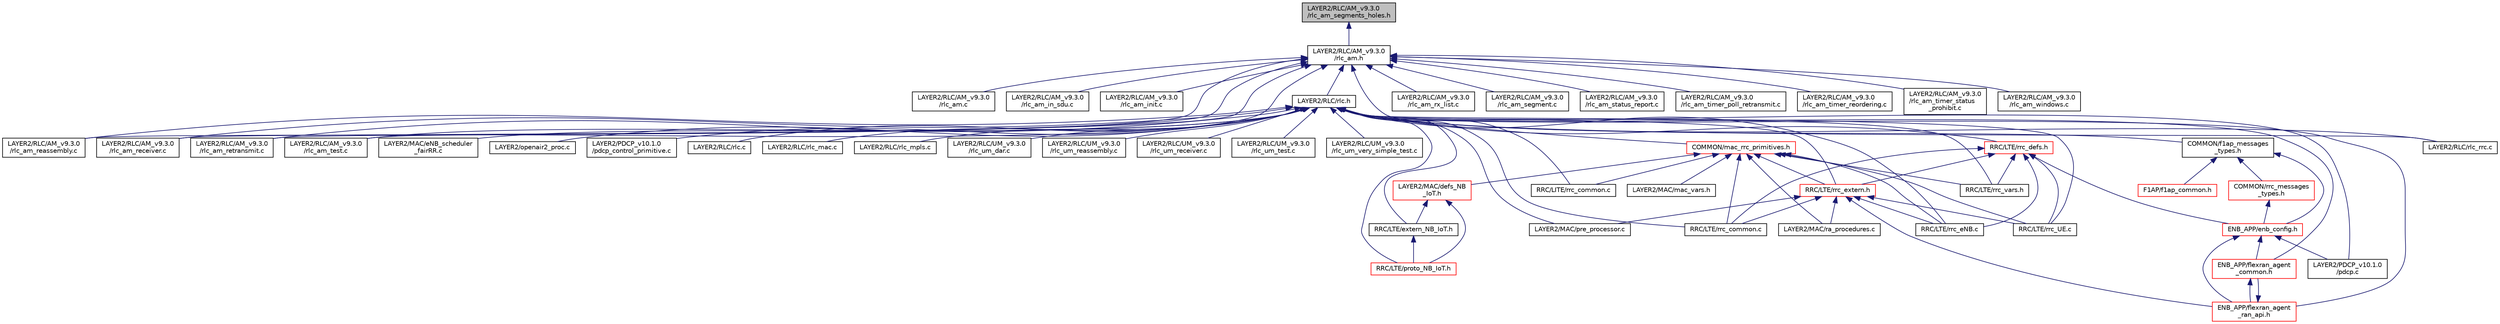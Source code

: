 digraph "LAYER2/RLC/AM_v9.3.0/rlc_am_segments_holes.h"
{
 // LATEX_PDF_SIZE
  edge [fontname="Helvetica",fontsize="10",labelfontname="Helvetica",labelfontsize="10"];
  node [fontname="Helvetica",fontsize="10",shape=record];
  Node1 [label="LAYER2/RLC/AM_v9.3.0\l/rlc_am_segments_holes.h",height=0.2,width=0.4,color="black", fillcolor="grey75", style="filled", fontcolor="black",tooltip="This file defines the prototypes of the functions dealing with the re-segmentation of RLC PDUs stored..."];
  Node1 -> Node2 [dir="back",color="midnightblue",fontsize="10",style="solid",fontname="Helvetica"];
  Node2 [label="LAYER2/RLC/AM_v9.3.0\l/rlc_am.h",height=0.2,width=0.4,color="black", fillcolor="white", style="filled",URL="$rlc__am_8h.html",tooltip="This file, and only this file must be included by code that interact with RLC AM layer."];
  Node2 -> Node3 [dir="back",color="midnightblue",fontsize="10",style="solid",fontname="Helvetica"];
  Node3 [label="LAYER2/RLC/AM_v9.3.0\l/rlc_am.c",height=0.2,width=0.4,color="black", fillcolor="white", style="filled",URL="$rlc__am_8c.html",tooltip=" "];
  Node2 -> Node4 [dir="back",color="midnightblue",fontsize="10",style="solid",fontname="Helvetica"];
  Node4 [label="LAYER2/RLC/AM_v9.3.0\l/rlc_am_in_sdu.c",height=0.2,width=0.4,color="black", fillcolor="white", style="filled",URL="$rlc__am__in__sdu_8c.html",tooltip=" "];
  Node2 -> Node5 [dir="back",color="midnightblue",fontsize="10",style="solid",fontname="Helvetica"];
  Node5 [label="LAYER2/RLC/AM_v9.3.0\l/rlc_am_init.c",height=0.2,width=0.4,color="black", fillcolor="white", style="filled",URL="$rlc__am__init_8c.html",tooltip=" "];
  Node2 -> Node6 [dir="back",color="midnightblue",fontsize="10",style="solid",fontname="Helvetica"];
  Node6 [label="LAYER2/RLC/AM_v9.3.0\l/rlc_am_reassembly.c",height=0.2,width=0.4,color="black", fillcolor="white", style="filled",URL="$rlc__am__reassembly_8c.html",tooltip=" "];
  Node2 -> Node7 [dir="back",color="midnightblue",fontsize="10",style="solid",fontname="Helvetica"];
  Node7 [label="LAYER2/RLC/AM_v9.3.0\l/rlc_am_receiver.c",height=0.2,width=0.4,color="black", fillcolor="white", style="filled",URL="$rlc__am__receiver_8c.html",tooltip=" "];
  Node2 -> Node8 [dir="back",color="midnightblue",fontsize="10",style="solid",fontname="Helvetica"];
  Node8 [label="LAYER2/RLC/AM_v9.3.0\l/rlc_am_retransmit.c",height=0.2,width=0.4,color="black", fillcolor="white", style="filled",URL="$rlc__am__retransmit_8c.html",tooltip=" "];
  Node2 -> Node9 [dir="back",color="midnightblue",fontsize="10",style="solid",fontname="Helvetica"];
  Node9 [label="LAYER2/RLC/AM_v9.3.0\l/rlc_am_rx_list.c",height=0.2,width=0.4,color="black", fillcolor="white", style="filled",URL="$rlc__am__rx__list_8c.html",tooltip=" "];
  Node2 -> Node10 [dir="back",color="midnightblue",fontsize="10",style="solid",fontname="Helvetica"];
  Node10 [label="LAYER2/RLC/AM_v9.3.0\l/rlc_am_segment.c",height=0.2,width=0.4,color="black", fillcolor="white", style="filled",URL="$rlc__am__segment_8c.html",tooltip=" "];
  Node2 -> Node11 [dir="back",color="midnightblue",fontsize="10",style="solid",fontname="Helvetica"];
  Node11 [label="LAYER2/RLC/AM_v9.3.0\l/rlc_am_status_report.c",height=0.2,width=0.4,color="black", fillcolor="white", style="filled",URL="$rlc__am__status__report_8c.html",tooltip=" "];
  Node2 -> Node12 [dir="back",color="midnightblue",fontsize="10",style="solid",fontname="Helvetica"];
  Node12 [label="LAYER2/RLC/AM_v9.3.0\l/rlc_am_test.c",height=0.2,width=0.4,color="black", fillcolor="white", style="filled",URL="$rlc__am__test_8c.html",tooltip=" "];
  Node2 -> Node13 [dir="back",color="midnightblue",fontsize="10",style="solid",fontname="Helvetica"];
  Node13 [label="LAYER2/RLC/AM_v9.3.0\l/rlc_am_timer_poll_retransmit.c",height=0.2,width=0.4,color="black", fillcolor="white", style="filled",URL="$rlc__am__timer__poll__retransmit_8c.html",tooltip=" "];
  Node2 -> Node14 [dir="back",color="midnightblue",fontsize="10",style="solid",fontname="Helvetica"];
  Node14 [label="LAYER2/RLC/AM_v9.3.0\l/rlc_am_timer_reordering.c",height=0.2,width=0.4,color="black", fillcolor="white", style="filled",URL="$rlc__am__timer__reordering_8c.html",tooltip=" "];
  Node2 -> Node15 [dir="back",color="midnightblue",fontsize="10",style="solid",fontname="Helvetica"];
  Node15 [label="LAYER2/RLC/AM_v9.3.0\l/rlc_am_timer_status\l_prohibit.c",height=0.2,width=0.4,color="black", fillcolor="white", style="filled",URL="$rlc__am__timer__status__prohibit_8c.html",tooltip=" "];
  Node2 -> Node16 [dir="back",color="midnightblue",fontsize="10",style="solid",fontname="Helvetica"];
  Node16 [label="LAYER2/RLC/AM_v9.3.0\l/rlc_am_windows.c",height=0.2,width=0.4,color="black", fillcolor="white", style="filled",URL="$rlc__am__windows_8c.html",tooltip=" "];
  Node2 -> Node17 [dir="back",color="midnightblue",fontsize="10",style="solid",fontname="Helvetica"];
  Node17 [label="LAYER2/RLC/rlc.h",height=0.2,width=0.4,color="black", fillcolor="white", style="filled",URL="$rlc_8h.html",tooltip="This file, and only this file must be included by external code that interact with RLC layer."];
  Node17 -> Node18 [dir="back",color="midnightblue",fontsize="10",style="solid",fontname="Helvetica"];
  Node18 [label="COMMON/f1ap_messages\l_types.h",height=0.2,width=0.4,color="black", fillcolor="white", style="filled",URL="$f1ap__messages__types_8h.html",tooltip=" "];
  Node18 -> Node19 [dir="back",color="midnightblue",fontsize="10",style="solid",fontname="Helvetica"];
  Node19 [label="COMMON/rrc_messages\l_types.h",height=0.2,width=0.4,color="red", fillcolor="white", style="filled",URL="$rrc__messages__types_8h.html",tooltip=" "];
  Node19 -> Node20 [dir="back",color="midnightblue",fontsize="10",style="solid",fontname="Helvetica"];
  Node20 [label="ENB_APP/enb_config.h",height=0.2,width=0.4,color="red", fillcolor="white", style="filled",URL="$enb__config_8h.html",tooltip=" "];
  Node20 -> Node25 [dir="back",color="midnightblue",fontsize="10",style="solid",fontname="Helvetica"];
  Node25 [label="ENB_APP/flexran_agent\l_common.h",height=0.2,width=0.4,color="red", fillcolor="white", style="filled",URL="$flexran__agent__common_8h.html",tooltip="common message primitves and utilities"];
  Node25 -> Node46 [dir="back",color="midnightblue",fontsize="10",style="solid",fontname="Helvetica"];
  Node46 [label="ENB_APP/flexran_agent\l_ran_api.h",height=0.2,width=0.4,color="red", fillcolor="white", style="filled",URL="$flexran__agent__ran__api_8h.html",tooltip="FlexRAN RAN API abstraction header."];
  Node46 -> Node25 [dir="back",color="midnightblue",fontsize="10",style="solid",fontname="Helvetica"];
  Node20 -> Node46 [dir="back",color="midnightblue",fontsize="10",style="solid",fontname="Helvetica"];
  Node20 -> Node53 [dir="back",color="midnightblue",fontsize="10",style="solid",fontname="Helvetica"];
  Node53 [label="LAYER2/PDCP_v10.1.0\l/pdcp.c",height=0.2,width=0.4,color="black", fillcolor="white", style="filled",URL="$pdcp_8c.html",tooltip="pdcp interface with RLC"];
  Node18 -> Node20 [dir="back",color="midnightblue",fontsize="10",style="solid",fontname="Helvetica"];
  Node18 -> Node70 [dir="back",color="midnightblue",fontsize="10",style="solid",fontname="Helvetica"];
  Node70 [label="F1AP/f1ap_common.h",height=0.2,width=0.4,color="red", fillcolor="white", style="filled",URL="$f1ap__common_8h.html",tooltip="f1ap procedures for both CU and DU"];
  Node17 -> Node85 [dir="back",color="midnightblue",fontsize="10",style="solid",fontname="Helvetica"];
  Node85 [label="COMMON/mac_rrc_primitives.h",height=0.2,width=0.4,color="red", fillcolor="white", style="filled",URL="$mac__rrc__primitives_8h.html",tooltip=" "];
  Node85 -> Node86 [dir="back",color="midnightblue",fontsize="10",style="solid",fontname="Helvetica"];
  Node86 [label="LAYER2/MAC/defs_NB\l_IoT.h",height=0.2,width=0.4,color="red", fillcolor="white", style="filled",URL="$LAYER2_2MAC_2defs__NB__IoT_8h.html",tooltip=" "];
  Node86 -> Node67 [dir="back",color="midnightblue",fontsize="10",style="solid",fontname="Helvetica"];
  Node67 [label="RRC/LTE/extern_NB_IoT.h",height=0.2,width=0.4,color="black", fillcolor="white", style="filled",URL="$extern__NB__IoT_8h.html",tooltip=" "];
  Node67 -> Node68 [dir="back",color="midnightblue",fontsize="10",style="solid",fontname="Helvetica"];
  Node68 [label="RRC/LTE/proto_NB_IoT.h",height=0.2,width=0.4,color="red", fillcolor="white", style="filled",URL="$RRC_2LTE_2proto__NB__IoT_8h.html",tooltip="RRC functions prototypes for eNB and UE for NB-IoT."];
  Node86 -> Node68 [dir="back",color="midnightblue",fontsize="10",style="solid",fontname="Helvetica"];
  Node85 -> Node87 [dir="back",color="midnightblue",fontsize="10",style="solid",fontname="Helvetica"];
  Node87 [label="LAYER2/MAC/mac_vars.h",height=0.2,width=0.4,color="black", fillcolor="white", style="filled",URL="$mac__vars_8h.html",tooltip=" "];
  Node85 -> Node88 [dir="back",color="midnightblue",fontsize="10",style="solid",fontname="Helvetica"];
  Node88 [label="LAYER2/MAC/ra_procedures.c",height=0.2,width=0.4,color="black", fillcolor="white", style="filled",URL="$ra__procedures_8c.html",tooltip="Routines for UE MAC-layer Random-access procedures (36.321) V8.6 2009-03."];
  Node85 -> Node103 [dir="back",color="midnightblue",fontsize="10",style="solid",fontname="Helvetica"];
  Node103 [label="RRC/LITE/rrc_common.c",height=0.2,width=0.4,color="black", fillcolor="white", style="filled",URL="$LITE_2rrc__common_8c.html",tooltip="rrc common procedures for eNB and UE"];
  Node85 -> Node104 [dir="back",color="midnightblue",fontsize="10",style="solid",fontname="Helvetica"];
  Node104 [label="RRC/LTE/rrc_common.c",height=0.2,width=0.4,color="black", fillcolor="white", style="filled",URL="$LTE_2rrc__common_8c.html",tooltip="rrc common procedures for eNB and UE"];
  Node85 -> Node105 [dir="back",color="midnightblue",fontsize="10",style="solid",fontname="Helvetica"];
  Node105 [label="RRC/LTE/rrc_eNB.c",height=0.2,width=0.4,color="black", fillcolor="white", style="filled",URL="$rrc__eNB_8c.html",tooltip="rrc procedures for eNB"];
  Node85 -> Node107 [dir="back",color="midnightblue",fontsize="10",style="solid",fontname="Helvetica"];
  Node107 [label="RRC/LTE/rrc_extern.h",height=0.2,width=0.4,color="red", fillcolor="white", style="filled",URL="$rrc__extern_8h.html",tooltip=" "];
  Node107 -> Node46 [dir="back",color="midnightblue",fontsize="10",style="solid",fontname="Helvetica"];
  Node107 -> Node100 [dir="back",color="midnightblue",fontsize="10",style="solid",fontname="Helvetica"];
  Node100 [label="LAYER2/MAC/pre_processor.c",height=0.2,width=0.4,color="black", fillcolor="white", style="filled",URL="$pre__processor_8c.html",tooltip="eNB scheduler preprocessing fuction prior to scheduling"];
  Node107 -> Node88 [dir="back",color="midnightblue",fontsize="10",style="solid",fontname="Helvetica"];
  Node107 -> Node104 [dir="back",color="midnightblue",fontsize="10",style="solid",fontname="Helvetica"];
  Node107 -> Node105 [dir="back",color="midnightblue",fontsize="10",style="solid",fontname="Helvetica"];
  Node107 -> Node106 [dir="back",color="midnightblue",fontsize="10",style="solid",fontname="Helvetica"];
  Node106 [label="RRC/LTE/rrc_UE.c",height=0.2,width=0.4,color="black", fillcolor="white", style="filled",URL="$rrc__UE_8c.html",tooltip="rrc procedures for UE / rrc procedures for FeMBMS UE"];
  Node85 -> Node106 [dir="back",color="midnightblue",fontsize="10",style="solid",fontname="Helvetica"];
  Node85 -> Node111 [dir="back",color="midnightblue",fontsize="10",style="solid",fontname="Helvetica"];
  Node111 [label="RRC/LTE/rrc_vars.h",height=0.2,width=0.4,color="black", fillcolor="white", style="filled",URL="$rrc__vars_8h.html",tooltip="rrc variables"];
  Node17 -> Node25 [dir="back",color="midnightblue",fontsize="10",style="solid",fontname="Helvetica"];
  Node17 -> Node46 [dir="back",color="midnightblue",fontsize="10",style="solid",fontname="Helvetica"];
  Node17 -> Node94 [dir="back",color="midnightblue",fontsize="10",style="solid",fontname="Helvetica"];
  Node94 [label="LAYER2/MAC/eNB_scheduler\l_fairRR.c",height=0.2,width=0.4,color="black", fillcolor="white", style="filled",URL="$eNB__scheduler__fairRR_8c.html",tooltip=" "];
  Node17 -> Node100 [dir="back",color="midnightblue",fontsize="10",style="solid",fontname="Helvetica"];
  Node17 -> Node112 [dir="back",color="midnightblue",fontsize="10",style="solid",fontname="Helvetica"];
  Node112 [label="LAYER2/openair2_proc.c",height=0.2,width=0.4,color="black", fillcolor="white", style="filled",URL="$openair2__proc_8c.html",tooltip=" "];
  Node17 -> Node53 [dir="back",color="midnightblue",fontsize="10",style="solid",fontname="Helvetica"];
  Node17 -> Node113 [dir="back",color="midnightblue",fontsize="10",style="solid",fontname="Helvetica"];
  Node113 [label="LAYER2/PDCP_v10.1.0\l/pdcp_control_primitive.c",height=0.2,width=0.4,color="black", fillcolor="white", style="filled",URL="$pdcp__control__primitive_8c.html",tooltip=" "];
  Node17 -> Node6 [dir="back",color="midnightblue",fontsize="10",style="solid",fontname="Helvetica"];
  Node17 -> Node7 [dir="back",color="midnightblue",fontsize="10",style="solid",fontname="Helvetica"];
  Node17 -> Node8 [dir="back",color="midnightblue",fontsize="10",style="solid",fontname="Helvetica"];
  Node17 -> Node12 [dir="back",color="midnightblue",fontsize="10",style="solid",fontname="Helvetica"];
  Node17 -> Node114 [dir="back",color="midnightblue",fontsize="10",style="solid",fontname="Helvetica"];
  Node114 [label="LAYER2/RLC/rlc.c",height=0.2,width=0.4,color="black", fillcolor="white", style="filled",URL="$rlc_8c.html",tooltip=" "];
  Node17 -> Node115 [dir="back",color="midnightblue",fontsize="10",style="solid",fontname="Helvetica"];
  Node115 [label="LAYER2/RLC/rlc_mac.c",height=0.2,width=0.4,color="black", fillcolor="white", style="filled",URL="$rlc__mac_8c.html",tooltip=" "];
  Node17 -> Node116 [dir="back",color="midnightblue",fontsize="10",style="solid",fontname="Helvetica"];
  Node116 [label="LAYER2/RLC/rlc_mpls.c",height=0.2,width=0.4,color="black", fillcolor="white", style="filled",URL="$rlc__mpls_8c.html",tooltip=" "];
  Node17 -> Node117 [dir="back",color="midnightblue",fontsize="10",style="solid",fontname="Helvetica"];
  Node117 [label="LAYER2/RLC/rlc_rrc.c",height=0.2,width=0.4,color="black", fillcolor="white", style="filled",URL="$rlc__rrc_8c.html",tooltip=" "];
  Node17 -> Node118 [dir="back",color="midnightblue",fontsize="10",style="solid",fontname="Helvetica"];
  Node118 [label="LAYER2/RLC/UM_v9.3.0\l/rlc_um_dar.c",height=0.2,width=0.4,color="black", fillcolor="white", style="filled",URL="$rlc__um__dar_8c.html",tooltip=" "];
  Node17 -> Node119 [dir="back",color="midnightblue",fontsize="10",style="solid",fontname="Helvetica"];
  Node119 [label="LAYER2/RLC/UM_v9.3.0\l/rlc_um_reassembly.c",height=0.2,width=0.4,color="black", fillcolor="white", style="filled",URL="$rlc__um__reassembly_8c.html",tooltip=" "];
  Node17 -> Node120 [dir="back",color="midnightblue",fontsize="10",style="solid",fontname="Helvetica"];
  Node120 [label="LAYER2/RLC/UM_v9.3.0\l/rlc_um_receiver.c",height=0.2,width=0.4,color="black", fillcolor="white", style="filled",URL="$rlc__um__receiver_8c.html",tooltip=" "];
  Node17 -> Node121 [dir="back",color="midnightblue",fontsize="10",style="solid",fontname="Helvetica"];
  Node121 [label="LAYER2/RLC/UM_v9.3.0\l/rlc_um_test.c",height=0.2,width=0.4,color="black", fillcolor="white", style="filled",URL="$rlc__um__test_8c.html",tooltip=" "];
  Node17 -> Node122 [dir="back",color="midnightblue",fontsize="10",style="solid",fontname="Helvetica"];
  Node122 [label="LAYER2/RLC/UM_v9.3.0\l/rlc_um_very_simple_test.c",height=0.2,width=0.4,color="black", fillcolor="white", style="filled",URL="$rlc__um__very__simple__test_8c.html",tooltip=" "];
  Node17 -> Node103 [dir="back",color="midnightblue",fontsize="10",style="solid",fontname="Helvetica"];
  Node17 -> Node67 [dir="back",color="midnightblue",fontsize="10",style="solid",fontname="Helvetica"];
  Node17 -> Node68 [dir="back",color="midnightblue",fontsize="10",style="solid",fontname="Helvetica"];
  Node17 -> Node104 [dir="back",color="midnightblue",fontsize="10",style="solid",fontname="Helvetica"];
  Node17 -> Node123 [dir="back",color="midnightblue",fontsize="10",style="solid",fontname="Helvetica"];
  Node123 [label="RRC/LTE/rrc_defs.h",height=0.2,width=0.4,color="red", fillcolor="white", style="filled",URL="$rrc__defs_8h.html",tooltip=" "];
  Node123 -> Node20 [dir="back",color="midnightblue",fontsize="10",style="solid",fontname="Helvetica"];
  Node123 -> Node104 [dir="back",color="midnightblue",fontsize="10",style="solid",fontname="Helvetica"];
  Node123 -> Node105 [dir="back",color="midnightblue",fontsize="10",style="solid",fontname="Helvetica"];
  Node123 -> Node107 [dir="back",color="midnightblue",fontsize="10",style="solid",fontname="Helvetica"];
  Node123 -> Node106 [dir="back",color="midnightblue",fontsize="10",style="solid",fontname="Helvetica"];
  Node123 -> Node111 [dir="back",color="midnightblue",fontsize="10",style="solid",fontname="Helvetica"];
  Node17 -> Node105 [dir="back",color="midnightblue",fontsize="10",style="solid",fontname="Helvetica"];
  Node17 -> Node107 [dir="back",color="midnightblue",fontsize="10",style="solid",fontname="Helvetica"];
  Node17 -> Node106 [dir="back",color="midnightblue",fontsize="10",style="solid",fontname="Helvetica"];
  Node17 -> Node111 [dir="back",color="midnightblue",fontsize="10",style="solid",fontname="Helvetica"];
  Node2 -> Node117 [dir="back",color="midnightblue",fontsize="10",style="solid",fontname="Helvetica"];
}
